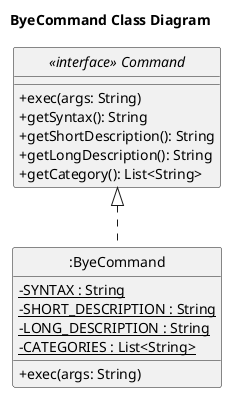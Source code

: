 @startuml

title ByeCommand Class Diagram

skinparam classAttributeIconSize 0
hide circle

interface "<<interface>> Command" as Command {
    + exec(args: String)
    + getSyntax(): String
    + getShortDescription(): String
    + getLongDescription(): String
    + getCategory(): List<String>
}

class ":ByeCommand" as Bye {
    - {static} SYNTAX : String
    - {static} SHORT_DESCRIPTION : String
    - {static} LONG_DESCRIPTION : String
    - {static} CATEGORIES : List<String>
    + exec(args: String)
}

Command <|.. Bye

@enduml